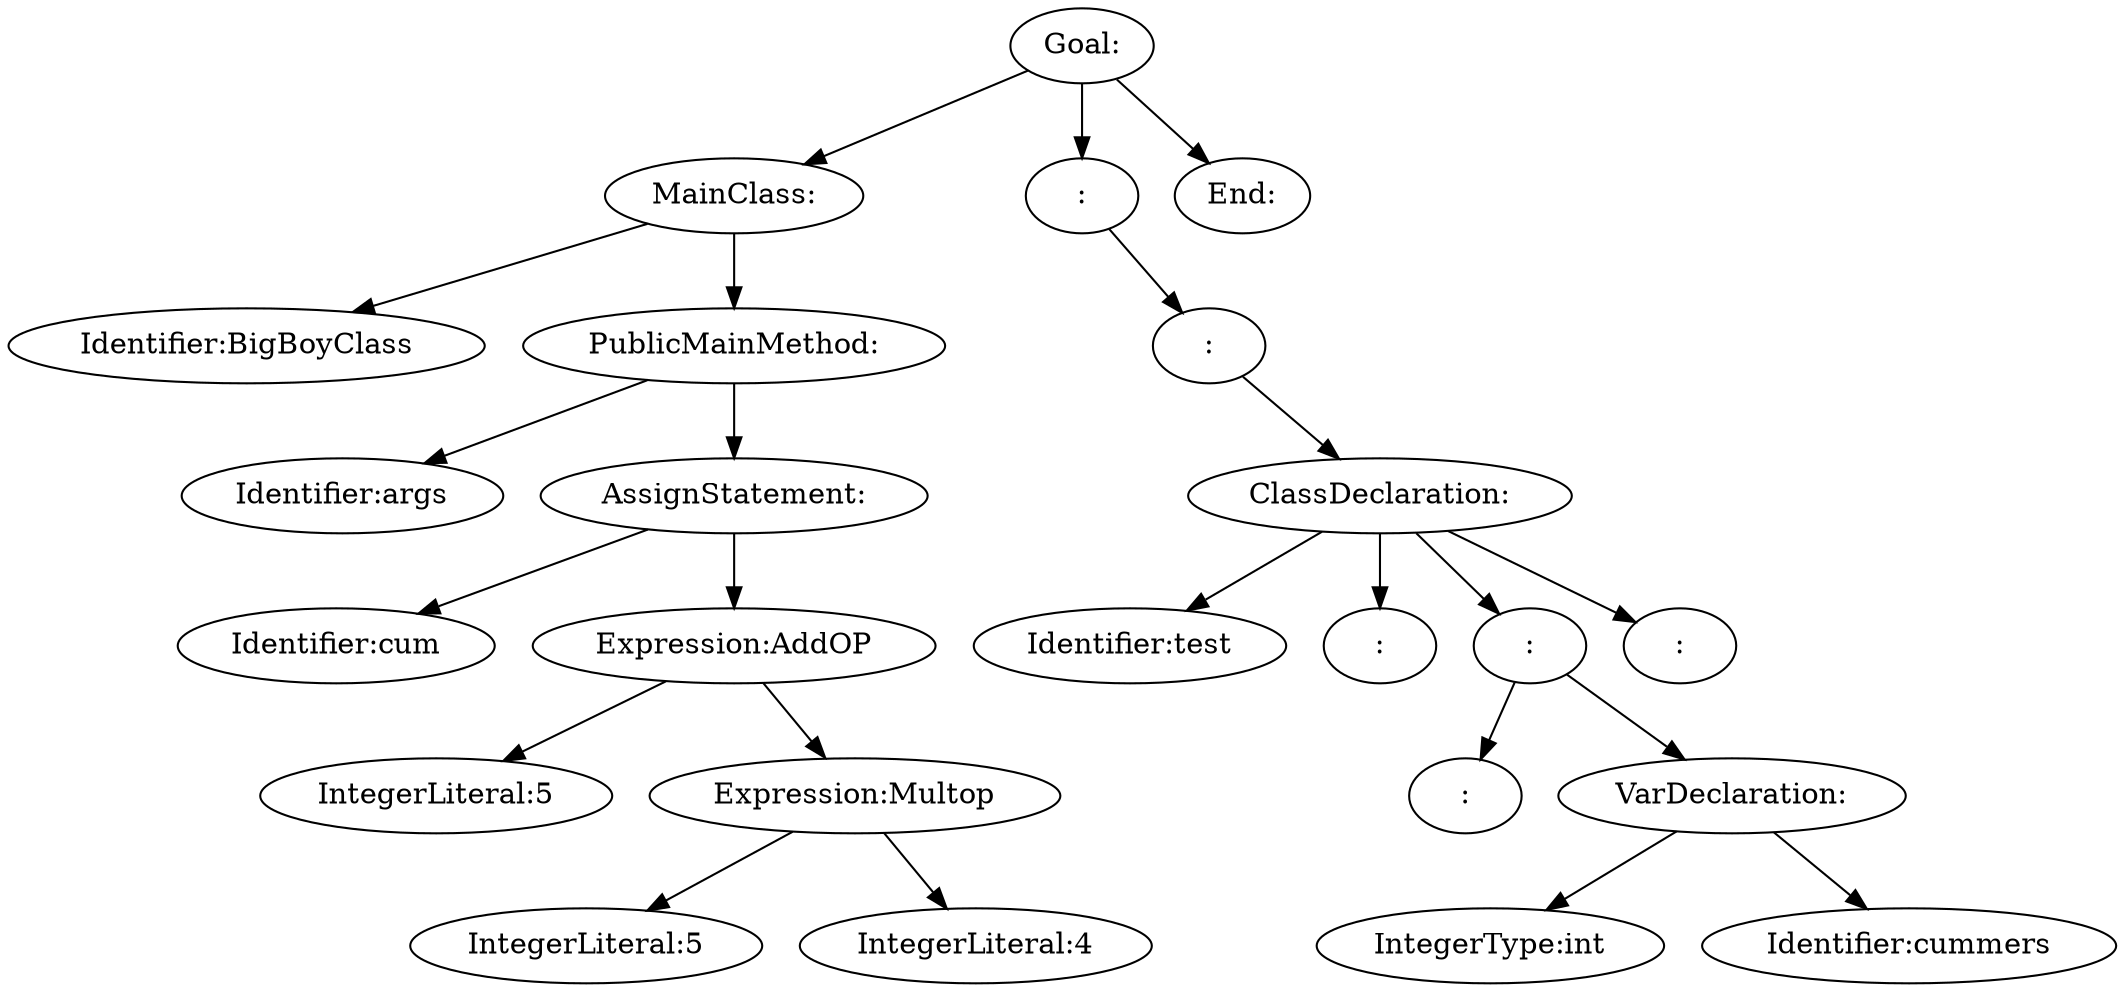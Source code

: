 digraph {
n0 [label="Goal:"];
n1 [label="MainClass:"];
n2 [label="Identifier:BigBoyClass"];
n1 -> n2
n3 [label="PublicMainMethod:"];
n4 [label="Identifier:args"];
n3 -> n4
n5 [label="AssignStatement:"];
n6 [label="Identifier:cum"];
n5 -> n6
n7 [label="Expression:AddOP"];
n8 [label="IntegerLiteral:5"];
n7 -> n8
n9 [label="Expression:Multop"];
n10 [label="IntegerLiteral:5"];
n9 -> n10
n11 [label="IntegerLiteral:4"];
n9 -> n11
n7 -> n9
n5 -> n7
n3 -> n5
n1 -> n3
n0 -> n1
n12 [label=":"];
n13 [label=":"];
n14 [label="ClassDeclaration:"];
n15 [label="Identifier:test"];
n14 -> n15
n16 [label=":"];
n14 -> n16
n17 [label=":"];
n18 [label=":"];
n17 -> n18
n19 [label="VarDeclaration:"];
n20 [label="IntegerType:int"];
n19 -> n20
n21 [label="Identifier:cummers"];
n19 -> n21
n17 -> n19
n14 -> n17
n22 [label=":"];
n14 -> n22
n13 -> n14
n12 -> n13
n0 -> n12
n23 [label="End:"];
n0 -> n23
}
